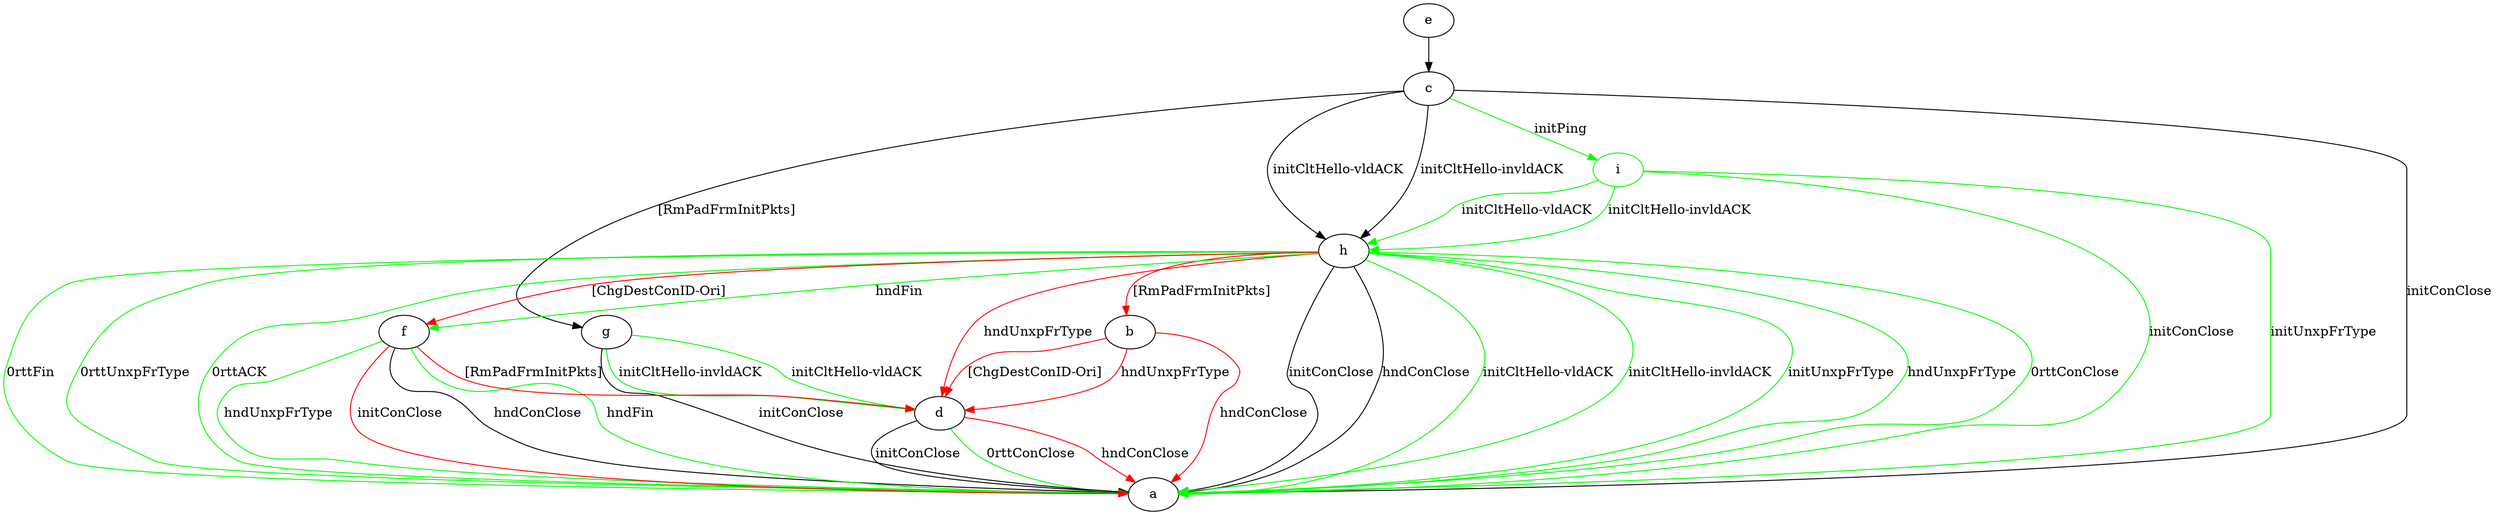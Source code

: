 digraph "" {
	b -> a	[key=0,
		color=red,
		label="hndConClose "];
	b -> d	[key=0,
		color=red,
		label="hndUnxpFrType "];
	b -> d	[key=1,
		color=red,
		label="[ChgDestConID-Ori] "];
	c -> a	[key=0,
		label="initConClose "];
	c -> g	[key=0,
		label="[RmPadFrmInitPkts] "];
	c -> h	[key=0,
		label="initCltHello-vldACK "];
	c -> h	[key=1,
		label="initCltHello-invldACK "];
	i	[color=green];
	c -> i	[key=0,
		color=green,
		label="initPing "];
	d -> a	[key=0,
		label="initConClose "];
	d -> a	[key=1,
		color=green,
		label="0rttConClose "];
	d -> a	[key=2,
		color=red,
		label="hndConClose "];
	e -> c	[key=0];
	f -> a	[key=0,
		label="hndConClose "];
	f -> a	[key=1,
		color=green,
		label="hndFin "];
	f -> a	[key=2,
		color=green,
		label="hndUnxpFrType "];
	f -> a	[key=3,
		color=red,
		label="initConClose "];
	f -> d	[key=0,
		color=red,
		label="[RmPadFrmInitPkts] "];
	g -> a	[key=0,
		label="initConClose "];
	g -> d	[key=0,
		color=green,
		label="initCltHello-vldACK "];
	g -> d	[key=1,
		color=green,
		label="initCltHello-invldACK "];
	h -> a	[key=0,
		label="initConClose "];
	h -> a	[key=1,
		label="hndConClose "];
	h -> a	[key=2,
		color=green,
		label="initCltHello-vldACK "];
	h -> a	[key=3,
		color=green,
		label="initCltHello-invldACK "];
	h -> a	[key=4,
		color=green,
		label="initUnxpFrType "];
	h -> a	[key=5,
		color=green,
		label="hndUnxpFrType "];
	h -> a	[key=6,
		color=green,
		label="0rttConClose "];
	h -> a	[key=7,
		color=green,
		label="0rttFin "];
	h -> a	[key=8,
		color=green,
		label="0rttUnxpFrType "];
	h -> a	[key=9,
		color=green,
		label="0rttACK "];
	h -> b	[key=0,
		color=red,
		label="[RmPadFrmInitPkts] "];
	h -> d	[key=0,
		color=red,
		label="hndUnxpFrType "];
	h -> f	[key=0,
		color=green,
		label="hndFin "];
	h -> f	[key=1,
		color=red,
		label="[ChgDestConID-Ori] "];
	i -> a	[key=0,
		color=green,
		label="initConClose "];
	i -> a	[key=1,
		color=green,
		label="initUnxpFrType "];
	i -> h	[key=0,
		color=green,
		label="initCltHello-vldACK "];
	i -> h	[key=1,
		color=green,
		label="initCltHello-invldACK "];
}
